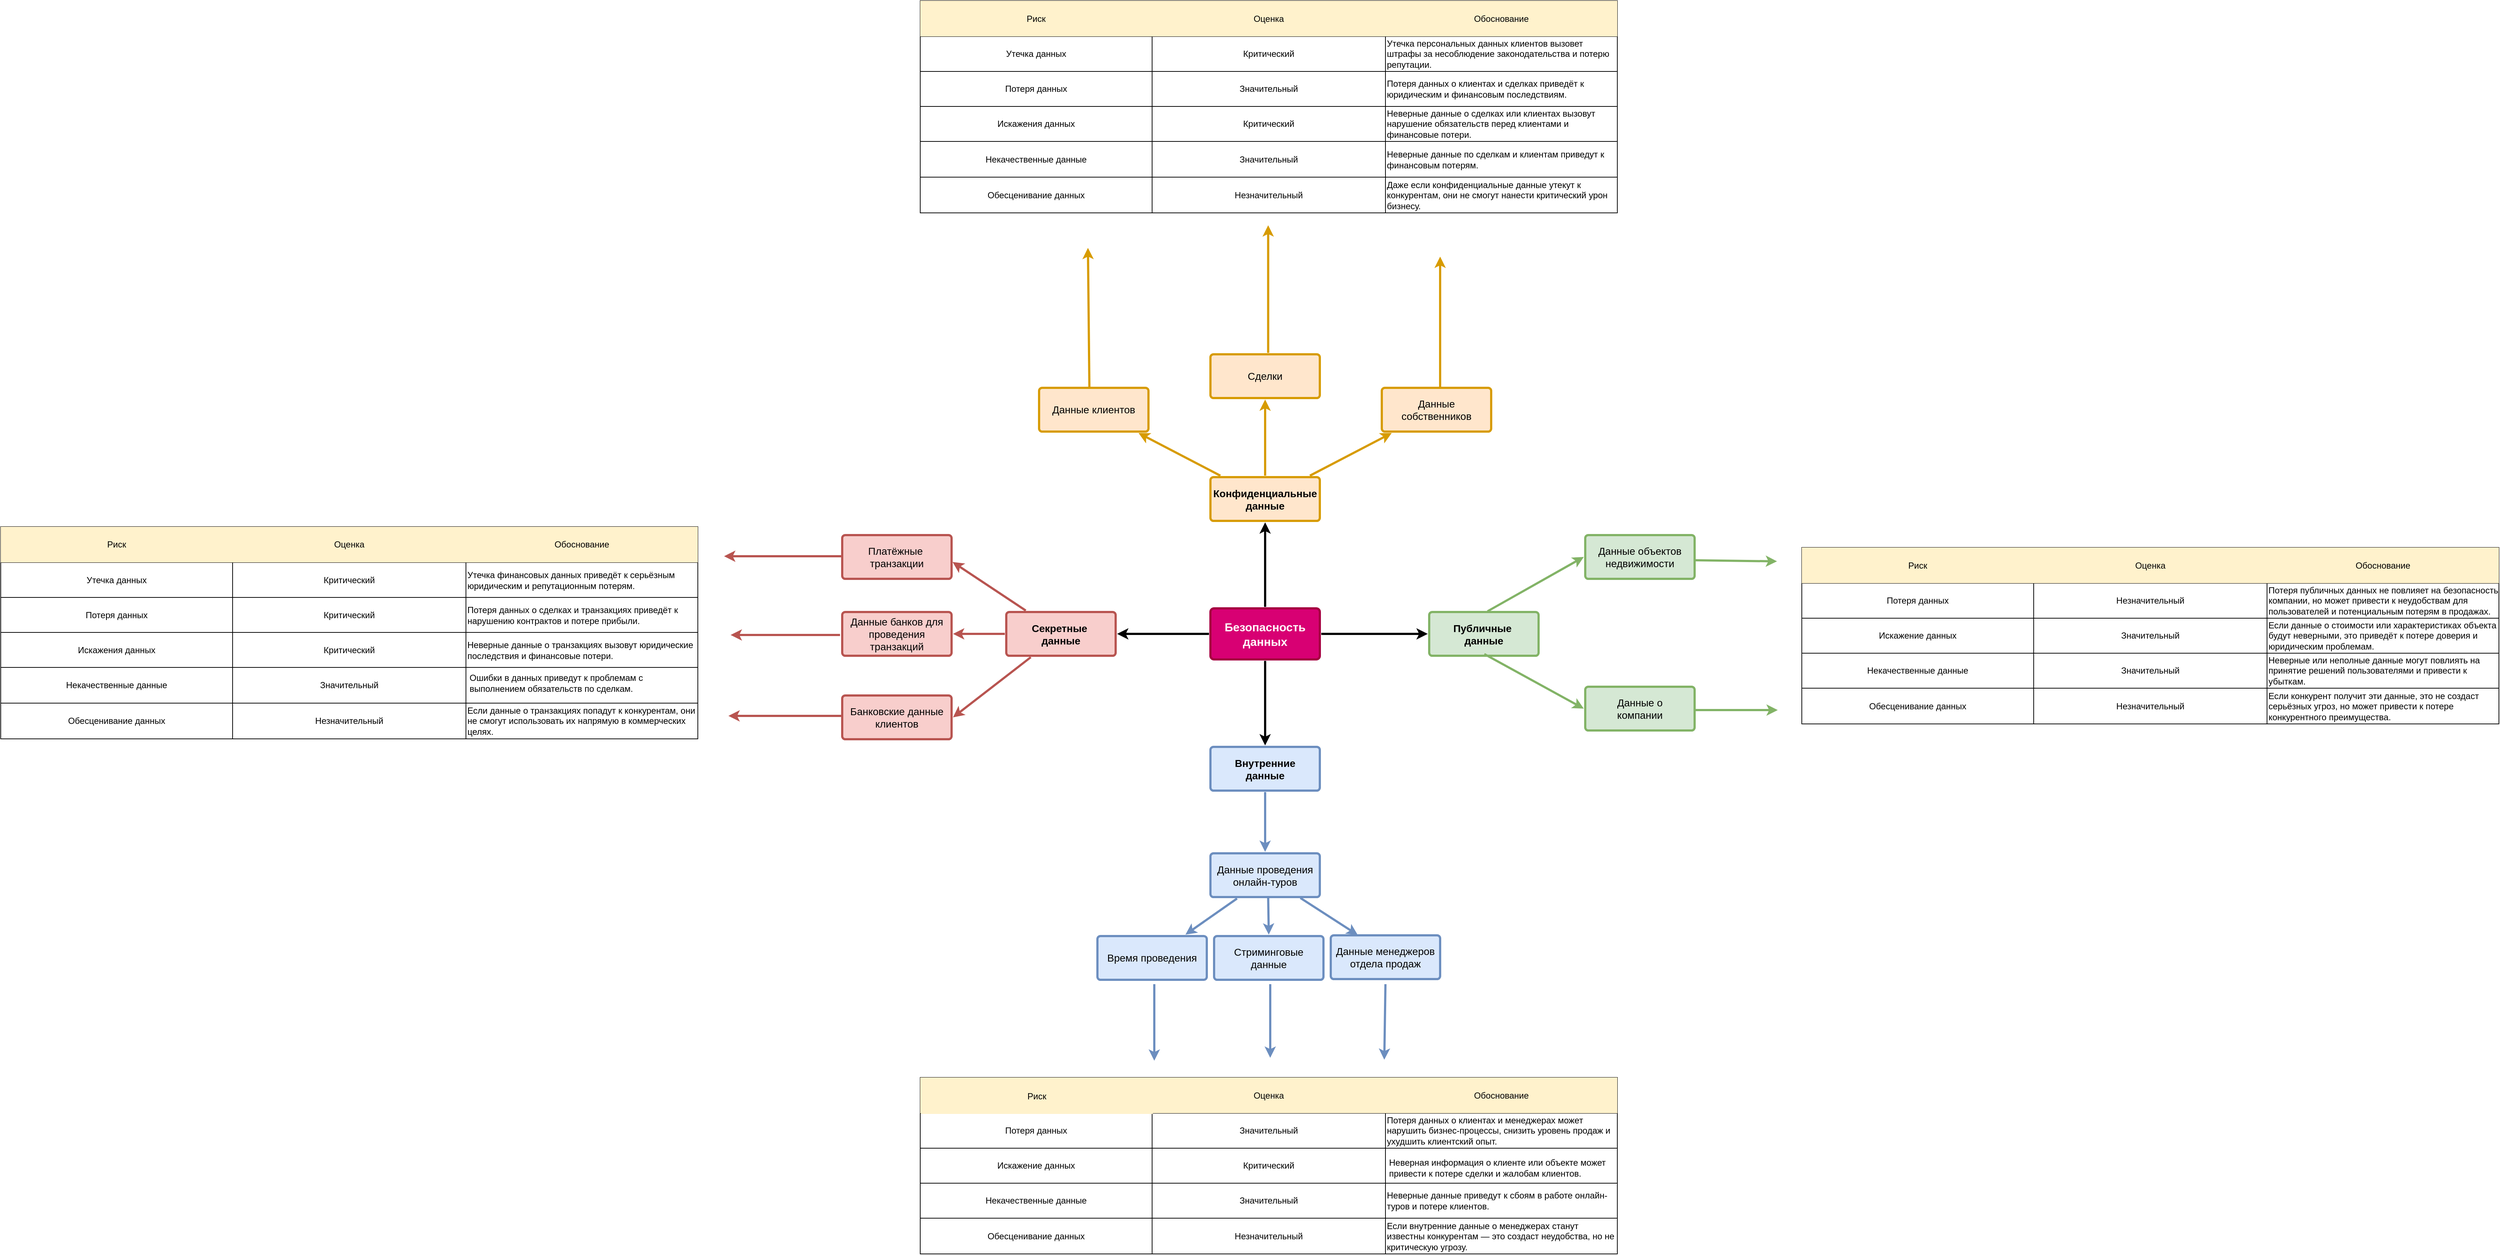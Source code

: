 <mxfile version="26.1.1">
  <diagram name="Страница — 1" id="GmWrINLHlvp5u-vT45M2">
    <mxGraphModel dx="4244" dy="2684" grid="1" gridSize="10" guides="1" tooltips="1" connect="1" arrows="1" fold="1" page="1" pageScale="1" pageWidth="827" pageHeight="1169" math="0" shadow="0">
      <root>
        <mxCell id="0" />
        <mxCell id="1" parent="0" />
        <mxCell id="QwF2jDkQdfrovMiKOO-u-1" value="" style="edgeStyle=none;rounded=0;jumpStyle=none;html=1;shadow=0;labelBackgroundColor=none;startArrow=none;startFill=0;endArrow=classic;endFill=1;jettySize=auto;orthogonalLoop=1;strokeColor=#000000;strokeWidth=3;fontFamily=Helvetica;fontSize=16;fontColor=#23445D;spacing=5;fillColor=#0050ef;" edge="1" parent="1" source="QwF2jDkQdfrovMiKOO-u-5" target="QwF2jDkQdfrovMiKOO-u-20">
          <mxGeometry relative="1" as="geometry" />
        </mxCell>
        <mxCell id="QwF2jDkQdfrovMiKOO-u-2" value="" style="edgeStyle=none;rounded=0;jumpStyle=none;html=1;shadow=0;labelBackgroundColor=none;startArrow=none;startFill=0;endArrow=classic;endFill=1;jettySize=auto;orthogonalLoop=1;strokeColor=#000000;strokeWidth=3;fontFamily=Helvetica;fontSize=16;fontColor=#23445D;spacing=5;fillColor=#0050ef;" edge="1" parent="1" source="QwF2jDkQdfrovMiKOO-u-5" target="QwF2jDkQdfrovMiKOO-u-27">
          <mxGeometry relative="1" as="geometry" />
        </mxCell>
        <mxCell id="QwF2jDkQdfrovMiKOO-u-3" value="" style="edgeStyle=none;rounded=0;jumpStyle=none;html=1;shadow=0;labelBackgroundColor=none;startArrow=none;startFill=0;endArrow=classic;endFill=1;jettySize=auto;orthogonalLoop=1;strokeColor=#000000;strokeWidth=3;fontFamily=Helvetica;fontSize=16;fontColor=#23445D;spacing=5;fillColor=#0050ef;" edge="1" parent="1" source="QwF2jDkQdfrovMiKOO-u-5" target="QwF2jDkQdfrovMiKOO-u-16">
          <mxGeometry relative="1" as="geometry" />
        </mxCell>
        <mxCell id="QwF2jDkQdfrovMiKOO-u-4" value="" style="edgeStyle=none;rounded=0;jumpStyle=none;html=1;shadow=0;labelBackgroundColor=none;startArrow=none;startFill=0;endArrow=classic;endFill=1;jettySize=auto;orthogonalLoop=1;strokeColor=#000000;strokeWidth=3;fontFamily=Helvetica;fontSize=16;fontColor=#23445D;spacing=5;fillColor=#0050ef;" edge="1" parent="1" source="QwF2jDkQdfrovMiKOO-u-5" target="QwF2jDkQdfrovMiKOO-u-9">
          <mxGeometry relative="1" as="geometry" />
        </mxCell>
        <mxCell id="QwF2jDkQdfrovMiKOO-u-5" value="Безопасность данных" style="rounded=1;whiteSpace=wrap;html=1;shadow=0;labelBackgroundColor=none;strokeColor=#A50040;strokeWidth=3;fillColor=#d80073;fontFamily=Helvetica;fontSize=16;fontColor=#ffffff;align=center;fontStyle=1;spacing=5;arcSize=7;perimeterSpacing=2;" vertex="1" parent="1">
          <mxGeometry x="495" y="380.5" width="150" height="70" as="geometry" />
        </mxCell>
        <mxCell id="QwF2jDkQdfrovMiKOO-u-6" value="" style="edgeStyle=none;rounded=1;jumpStyle=none;html=1;shadow=0;labelBackgroundColor=none;startArrow=none;startFill=0;jettySize=auto;orthogonalLoop=1;strokeColor=#b85450;strokeWidth=3;fontFamily=Helvetica;fontSize=14;fontColor=#FFFFFF;spacing=5;fontStyle=1;fillColor=#f8cecc;entryX=0.996;entryY=0.608;entryDx=0;entryDy=0;entryPerimeter=0;" edge="1" parent="1" source="QwF2jDkQdfrovMiKOO-u-9" target="QwF2jDkQdfrovMiKOO-u-12">
          <mxGeometry relative="1" as="geometry" />
        </mxCell>
        <mxCell id="QwF2jDkQdfrovMiKOO-u-7" value="" style="edgeStyle=none;rounded=1;jumpStyle=none;html=1;shadow=0;labelBackgroundColor=none;startArrow=none;startFill=0;jettySize=auto;orthogonalLoop=1;strokeColor=#b85450;strokeWidth=3;fontFamily=Helvetica;fontSize=14;fontColor=#FFFFFF;spacing=5;fontStyle=1;fillColor=#f8cecc;" edge="1" parent="1" source="QwF2jDkQdfrovMiKOO-u-9" target="QwF2jDkQdfrovMiKOO-u-11">
          <mxGeometry relative="1" as="geometry" />
        </mxCell>
        <mxCell id="QwF2jDkQdfrovMiKOO-u-8" value="" style="edgeStyle=none;rounded=1;jumpStyle=none;html=1;shadow=0;labelBackgroundColor=none;startArrow=none;startFill=0;jettySize=auto;orthogonalLoop=1;strokeColor=#b85450;strokeWidth=3;fontFamily=Helvetica;fontSize=14;fontColor=#FFFFFF;spacing=5;fontStyle=1;fillColor=#f8cecc;entryX=1;entryY=0.5;entryDx=0;entryDy=0;" edge="1" parent="1" source="QwF2jDkQdfrovMiKOO-u-9" target="QwF2jDkQdfrovMiKOO-u-10">
          <mxGeometry relative="1" as="geometry">
            <mxPoint x="160" y="510" as="targetPoint" />
          </mxGeometry>
        </mxCell>
        <mxCell id="QwF2jDkQdfrovMiKOO-u-9" value="Секретные&amp;nbsp;&lt;br&gt;данные" style="rounded=1;whiteSpace=wrap;html=1;shadow=0;labelBackgroundColor=none;strokeColor=#b85450;strokeWidth=3;fillColor=#f8cecc;fontFamily=Helvetica;fontSize=14;align=center;spacing=5;fontStyle=1;arcSize=7;perimeterSpacing=2;" vertex="1" parent="1">
          <mxGeometry x="215" y="385.5" width="150" height="60" as="geometry" />
        </mxCell>
        <mxCell id="QwF2jDkQdfrovMiKOO-u-10" value="Банковские данные&lt;br&gt;клиентов" style="rounded=1;whiteSpace=wrap;html=1;shadow=0;labelBackgroundColor=none;strokeColor=#b85450;strokeWidth=3;fillColor=#f8cecc;fontFamily=Helvetica;fontSize=14;align=center;spacing=5;fontStyle=0;arcSize=7;perimeterSpacing=2;" vertex="1" parent="1">
          <mxGeometry x="-10" y="500" width="150" height="60" as="geometry" />
        </mxCell>
        <mxCell id="QwF2jDkQdfrovMiKOO-u-11" value="Данные банков для проведения транзакций" style="rounded=1;whiteSpace=wrap;html=1;shadow=0;labelBackgroundColor=none;strokeColor=#b85450;strokeWidth=3;fillColor=#f8cecc;fontFamily=Helvetica;fontSize=14;align=center;spacing=5;fontStyle=0;arcSize=7;perimeterSpacing=2;" vertex="1" parent="1">
          <mxGeometry x="-10" y="385.5" width="150" height="60" as="geometry" />
        </mxCell>
        <mxCell id="QwF2jDkQdfrovMiKOO-u-12" value="Платёжные&amp;nbsp;&lt;br&gt;транзакции" style="rounded=1;whiteSpace=wrap;html=1;shadow=0;labelBackgroundColor=none;strokeColor=#b85450;strokeWidth=3;fillColor=#f8cecc;fontFamily=Helvetica;fontSize=14;align=center;spacing=5;fontStyle=0;arcSize=7;perimeterSpacing=2;" vertex="1" parent="1">
          <mxGeometry x="-10" y="280" width="150" height="60" as="geometry" />
        </mxCell>
        <mxCell id="QwF2jDkQdfrovMiKOO-u-13" value="" style="edgeStyle=none;rounded=0;jumpStyle=none;html=1;shadow=0;labelBackgroundColor=none;startArrow=none;startFill=0;endArrow=classic;endFill=1;jettySize=auto;orthogonalLoop=1;strokeColor=#6c8ebf;strokeWidth=3;fontFamily=Helvetica;fontSize=14;fontColor=#FFFFFF;spacing=5;exitX=0.25;exitY=1;exitDx=0;exitDy=0;fillColor=#dae8fc;" edge="1" parent="1" source="QwF2jDkQdfrovMiKOO-u-18" target="QwF2jDkQdfrovMiKOO-u-19">
          <mxGeometry relative="1" as="geometry" />
        </mxCell>
        <mxCell id="QwF2jDkQdfrovMiKOO-u-14" value="" style="edgeStyle=none;rounded=0;jumpStyle=none;html=1;shadow=0;labelBackgroundColor=none;startArrow=none;startFill=0;endArrow=classic;endFill=1;jettySize=auto;orthogonalLoop=1;strokeColor=#6c8ebf;strokeWidth=3;fontFamily=Helvetica;fontSize=14;fontColor=#FFFFFF;spacing=5;fillColor=#dae8fc;" edge="1" parent="1" source="QwF2jDkQdfrovMiKOO-u-16" target="QwF2jDkQdfrovMiKOO-u-18">
          <mxGeometry relative="1" as="geometry" />
        </mxCell>
        <mxCell id="QwF2jDkQdfrovMiKOO-u-15" value="" style="edgeStyle=none;rounded=0;jumpStyle=none;html=1;shadow=0;labelBackgroundColor=none;startArrow=none;startFill=0;endArrow=classic;endFill=1;jettySize=auto;orthogonalLoop=1;strokeColor=#6c8ebf;strokeWidth=3;fontFamily=Helvetica;fontSize=14;fontColor=#FFFFFF;spacing=5;entryX=0.5;entryY=0;entryDx=0;entryDy=0;exitX=0.657;exitY=0.98;exitDx=0;exitDy=0;exitPerimeter=0;fillColor=#dae8fc;" edge="1" parent="1">
          <mxGeometry relative="1" as="geometry">
            <mxPoint x="574.178" y="777.22" as="sourcePoint" />
            <mxPoint x="575" y="828" as="targetPoint" />
          </mxGeometry>
        </mxCell>
        <mxCell id="QwF2jDkQdfrovMiKOO-u-16" value="Внутренние&lt;br&gt;данные" style="rounded=1;whiteSpace=wrap;html=1;shadow=0;labelBackgroundColor=none;strokeColor=#6c8ebf;strokeWidth=3;fillColor=#dae8fc;fontFamily=Helvetica;fontSize=14;align=center;spacing=5;fontStyle=1;arcSize=7;perimeterSpacing=2;" vertex="1" parent="1">
          <mxGeometry x="495" y="570.5" width="150" height="60" as="geometry" />
        </mxCell>
        <mxCell id="QwF2jDkQdfrovMiKOO-u-17" value="Стриминговые данные" style="rounded=1;whiteSpace=wrap;html=1;shadow=0;labelBackgroundColor=none;strokeColor=#6c8ebf;strokeWidth=3;fillColor=#dae8fc;fontFamily=Helvetica;fontSize=14;align=center;spacing=5;arcSize=7;perimeterSpacing=2;" vertex="1" parent="1">
          <mxGeometry x="500" y="830" width="150" height="60" as="geometry" />
        </mxCell>
        <mxCell id="QwF2jDkQdfrovMiKOO-u-18" value="Данные проведения&lt;br&gt;онлайн-туров" style="rounded=1;whiteSpace=wrap;html=1;shadow=0;labelBackgroundColor=none;strokeColor=#6c8ebf;strokeWidth=3;fillColor=#dae8fc;fontFamily=Helvetica;fontSize=14;align=center;spacing=5;arcSize=7;perimeterSpacing=2;" vertex="1" parent="1">
          <mxGeometry x="495" y="716.5" width="150" height="60" as="geometry" />
        </mxCell>
        <mxCell id="QwF2jDkQdfrovMiKOO-u-19" value="Время проведения" style="rounded=1;whiteSpace=wrap;html=1;shadow=0;labelBackgroundColor=none;strokeColor=#6c8ebf;strokeWidth=3;fillColor=#dae8fc;fontFamily=Helvetica;fontSize=14;align=center;spacing=5;arcSize=7;perimeterSpacing=2;" vertex="1" parent="1">
          <mxGeometry x="340" y="830" width="150" height="60" as="geometry" />
        </mxCell>
        <mxCell id="QwF2jDkQdfrovMiKOO-u-20" value="Конфиденциальные&lt;br&gt;данные" style="rounded=1;whiteSpace=wrap;html=1;shadow=0;labelBackgroundColor=none;strokeColor=#d79b00;strokeWidth=3;fillColor=#ffe6cc;fontFamily=Helvetica;fontSize=14;align=center;spacing=5;fontStyle=1;arcSize=7;perimeterSpacing=2;" vertex="1" parent="1">
          <mxGeometry x="495" y="200.5" width="150" height="60" as="geometry" />
        </mxCell>
        <mxCell id="QwF2jDkQdfrovMiKOO-u-21" value="Данные собственников" style="rounded=1;whiteSpace=wrap;html=1;shadow=0;labelBackgroundColor=none;strokeColor=#d79b00;strokeWidth=3;fillColor=#ffe6cc;fontFamily=Helvetica;fontSize=14;align=center;spacing=5;arcSize=7;perimeterSpacing=2;" vertex="1" parent="1">
          <mxGeometry x="730" y="78" width="150" height="60" as="geometry" />
        </mxCell>
        <mxCell id="QwF2jDkQdfrovMiKOO-u-22" value="" style="edgeStyle=none;rounded=0;jumpStyle=none;html=1;shadow=0;labelBackgroundColor=none;startArrow=none;startFill=0;endArrow=classic;endFill=1;jettySize=auto;orthogonalLoop=1;strokeColor=#d79b00;strokeWidth=3;fontFamily=Helvetica;fontSize=14;fontColor=#FFFFFF;spacing=5;fillColor=#ffe6cc;" edge="1" parent="1" source="QwF2jDkQdfrovMiKOO-u-20" target="QwF2jDkQdfrovMiKOO-u-21">
          <mxGeometry relative="1" as="geometry" />
        </mxCell>
        <mxCell id="QwF2jDkQdfrovMiKOO-u-23" value="Сделки" style="rounded=1;whiteSpace=wrap;html=1;shadow=0;labelBackgroundColor=none;strokeColor=#d79b00;strokeWidth=3;fillColor=#ffe6cc;fontFamily=Helvetica;fontSize=14;align=center;spacing=5;arcSize=7;perimeterSpacing=2;" vertex="1" parent="1">
          <mxGeometry x="495" y="32" width="150" height="60" as="geometry" />
        </mxCell>
        <mxCell id="QwF2jDkQdfrovMiKOO-u-24" value="" style="edgeStyle=none;rounded=0;jumpStyle=none;html=1;shadow=0;labelBackgroundColor=none;startArrow=none;startFill=0;endArrow=classic;endFill=1;jettySize=auto;orthogonalLoop=1;strokeColor=#d79b00;strokeWidth=3;fontFamily=Helvetica;fontSize=14;fontColor=#FFFFFF;spacing=5;fillColor=#ffe6cc;" edge="1" parent="1" source="QwF2jDkQdfrovMiKOO-u-20" target="QwF2jDkQdfrovMiKOO-u-23">
          <mxGeometry relative="1" as="geometry" />
        </mxCell>
        <mxCell id="QwF2jDkQdfrovMiKOO-u-25" value="Данные клиентов" style="rounded=1;whiteSpace=wrap;html=1;shadow=0;labelBackgroundColor=none;strokeColor=#d79b00;strokeWidth=3;fillColor=#ffe6cc;fontFamily=Helvetica;fontSize=14;align=center;spacing=5;arcSize=7;perimeterSpacing=2;" vertex="1" parent="1">
          <mxGeometry x="260" y="78" width="150" height="60" as="geometry" />
        </mxCell>
        <mxCell id="QwF2jDkQdfrovMiKOO-u-26" value="" style="edgeStyle=none;rounded=0;jumpStyle=none;html=1;shadow=0;labelBackgroundColor=none;startArrow=none;startFill=0;endArrow=classic;endFill=1;jettySize=auto;orthogonalLoop=1;strokeColor=#d79b00;strokeWidth=3;fontFamily=Helvetica;fontSize=14;fontColor=#FFFFFF;spacing=5;fillColor=#ffe6cc;" edge="1" parent="1" source="QwF2jDkQdfrovMiKOO-u-20" target="QwF2jDkQdfrovMiKOO-u-25">
          <mxGeometry relative="1" as="geometry" />
        </mxCell>
        <mxCell id="QwF2jDkQdfrovMiKOO-u-27" value="Публичные&amp;nbsp;&lt;br&gt;данные" style="rounded=1;whiteSpace=wrap;html=1;shadow=0;labelBackgroundColor=none;strokeColor=#82b366;strokeWidth=3;fillColor=#d5e8d4;fontFamily=Helvetica;fontSize=14;align=center;spacing=5;fontStyle=1;arcSize=7;perimeterSpacing=2;" vertex="1" parent="1">
          <mxGeometry x="795" y="385.5" width="150" height="60" as="geometry" />
        </mxCell>
        <mxCell id="QwF2jDkQdfrovMiKOO-u-28" value="Данные о&lt;br&gt;компании" style="rounded=1;whiteSpace=wrap;html=1;shadow=0;labelBackgroundColor=none;strokeColor=#82b366;strokeWidth=3;fillColor=#d5e8d4;fontFamily=Helvetica;fontSize=14;align=center;spacing=5;fontStyle=0;arcSize=7;perimeterSpacing=2;" vertex="1" parent="1">
          <mxGeometry x="1009" y="488" width="150" height="60" as="geometry" />
        </mxCell>
        <mxCell id="QwF2jDkQdfrovMiKOO-u-29" value="" style="edgeStyle=none;rounded=1;jumpStyle=none;html=1;shadow=0;labelBackgroundColor=none;startArrow=none;startFill=0;jettySize=auto;orthogonalLoop=1;strokeColor=#82b366;strokeWidth=3;fontFamily=Helvetica;fontSize=14;fontColor=#FFFFFF;spacing=5;fontStyle=1;fillColor=#d5e8d4;entryX=0;entryY=0.5;entryDx=0;entryDy=0;exitX=0.504;exitY=0.933;exitDx=0;exitDy=0;exitPerimeter=0;" edge="1" parent="1" source="QwF2jDkQdfrovMiKOO-u-27" target="QwF2jDkQdfrovMiKOO-u-28">
          <mxGeometry relative="1" as="geometry" />
        </mxCell>
        <mxCell id="QwF2jDkQdfrovMiKOO-u-30" value="Данные объектов&lt;br&gt;недвижимости" style="rounded=1;whiteSpace=wrap;html=1;shadow=0;labelBackgroundColor=none;strokeColor=#82b366;strokeWidth=3;fillColor=#d5e8d4;fontFamily=Helvetica;fontSize=14;align=center;spacing=5;fontStyle=0;arcSize=7;perimeterSpacing=2;" vertex="1" parent="1">
          <mxGeometry x="1009" y="280" width="150" height="60" as="geometry" />
        </mxCell>
        <mxCell id="QwF2jDkQdfrovMiKOO-u-31" value="" style="edgeStyle=none;rounded=1;jumpStyle=none;html=1;shadow=0;labelBackgroundColor=none;startArrow=none;startFill=0;jettySize=auto;orthogonalLoop=1;strokeColor=#82b366;strokeWidth=3;fontFamily=Helvetica;fontSize=14;fontColor=#FFFFFF;spacing=5;fontStyle=1;fillColor=#d5e8d4;entryX=0;entryY=0.5;entryDx=0;entryDy=0;" edge="1" parent="1" target="QwF2jDkQdfrovMiKOO-u-30">
          <mxGeometry relative="1" as="geometry">
            <mxPoint x="875" y="384.503" as="sourcePoint" />
            <mxPoint x="931" y="368.237" as="targetPoint" />
          </mxGeometry>
        </mxCell>
        <mxCell id="QwF2jDkQdfrovMiKOO-u-32" value="" style="edgeStyle=none;rounded=1;jumpStyle=none;html=1;shadow=0;labelBackgroundColor=none;startArrow=none;startFill=0;jettySize=auto;orthogonalLoop=1;strokeColor=#82b366;strokeWidth=3;fontFamily=Helvetica;fontSize=14;fontColor=#FFFFFF;spacing=5;fontStyle=1;fillColor=#d5e8d4;" edge="1" parent="1">
          <mxGeometry relative="1" as="geometry">
            <mxPoint x="1159" y="314.503" as="sourcePoint" />
            <mxPoint x="1272" y="316" as="targetPoint" />
          </mxGeometry>
        </mxCell>
        <mxCell id="QwF2jDkQdfrovMiKOO-u-33" value="" style="edgeStyle=none;rounded=1;jumpStyle=none;html=1;shadow=0;labelBackgroundColor=none;startArrow=none;startFill=0;jettySize=auto;orthogonalLoop=1;strokeColor=#82b366;strokeWidth=3;fontFamily=Helvetica;fontSize=14;fontColor=#FFFFFF;spacing=5;fontStyle=1;fillColor=#d5e8d4;" edge="1" parent="1">
          <mxGeometry relative="1" as="geometry">
            <mxPoint x="1159" y="520.003" as="sourcePoint" />
            <mxPoint x="1273" y="520" as="targetPoint" />
          </mxGeometry>
        </mxCell>
        <mxCell id="QwF2jDkQdfrovMiKOO-u-34" value="Данные менеджеров&lt;br&gt;отдела продаж" style="rounded=1;whiteSpace=wrap;html=1;shadow=0;labelBackgroundColor=none;strokeColor=#6c8ebf;strokeWidth=3;fillColor=#dae8fc;fontFamily=Helvetica;fontSize=14;align=center;spacing=5;arcSize=7;perimeterSpacing=2;" vertex="1" parent="1">
          <mxGeometry x="660" y="829" width="150" height="60" as="geometry" />
        </mxCell>
        <mxCell id="QwF2jDkQdfrovMiKOO-u-35" value="" style="edgeStyle=none;rounded=0;jumpStyle=none;html=1;shadow=0;labelBackgroundColor=none;startArrow=none;startFill=0;endArrow=classic;endFill=1;jettySize=auto;orthogonalLoop=1;strokeColor=#6c8ebf;strokeWidth=3;fontFamily=Helvetica;fontSize=14;fontColor=#FFFFFF;spacing=5;exitX=0.801;exitY=0.942;exitDx=0;exitDy=0;exitPerimeter=0;fillColor=#dae8fc;" edge="1" parent="1">
          <mxGeometry relative="1" as="geometry">
            <mxPoint x="618.354" y="777.788" as="sourcePoint" />
            <mxPoint x="697" y="828.5" as="targetPoint" />
          </mxGeometry>
        </mxCell>
        <mxCell id="QwF2jDkQdfrovMiKOO-u-36" value="" style="edgeStyle=none;rounded=0;jumpStyle=none;html=1;shadow=0;labelBackgroundColor=none;startArrow=none;startFill=0;endArrow=classic;endFill=1;jettySize=auto;orthogonalLoop=1;strokeColor=#6c8ebf;strokeWidth=3;fontFamily=Helvetica;fontSize=14;fontColor=#FFFFFF;spacing=5;exitX=0.473;exitY=0.909;exitDx=0;exitDy=0;exitPerimeter=0;fillColor=#dae8fc;" edge="1" parent="1">
          <mxGeometry relative="1" as="geometry">
            <mxPoint x="577.002" y="895.996" as="sourcePoint" />
            <mxPoint x="577" y="997" as="targetPoint" />
          </mxGeometry>
        </mxCell>
        <mxCell id="QwF2jDkQdfrovMiKOO-u-37" value="" style="edgeStyle=none;rounded=0;jumpStyle=none;html=1;shadow=0;labelBackgroundColor=none;startArrow=none;startFill=0;endArrow=classic;endFill=1;jettySize=auto;orthogonalLoop=1;strokeColor=#6c8ebf;strokeWidth=3;fontFamily=Helvetica;fontSize=14;fontColor=#FFFFFF;spacing=5;exitX=0.25;exitY=1;exitDx=0;exitDy=0;fillColor=#dae8fc;" edge="1" parent="1">
          <mxGeometry relative="1" as="geometry">
            <mxPoint x="418" y="896" as="sourcePoint" />
            <mxPoint x="418" y="1001" as="targetPoint" />
          </mxGeometry>
        </mxCell>
        <mxCell id="QwF2jDkQdfrovMiKOO-u-38" value="" style="edgeStyle=none;rounded=0;jumpStyle=none;html=1;shadow=0;labelBackgroundColor=none;startArrow=none;startFill=0;endArrow=classic;endFill=1;jettySize=auto;orthogonalLoop=1;strokeColor=#6c8ebf;strokeWidth=3;fontFamily=Helvetica;fontSize=14;fontColor=#FFFFFF;spacing=5;entryX=0.643;entryY=0.011;entryDx=0;entryDy=0;entryPerimeter=0;fillColor=#dae8fc;" edge="1" parent="1">
          <mxGeometry relative="1" as="geometry">
            <mxPoint x="735" y="896" as="sourcePoint" />
            <mxPoint x="733.42" y="999.65" as="targetPoint" />
          </mxGeometry>
        </mxCell>
        <mxCell id="QwF2jDkQdfrovMiKOO-u-39" value="" style="edgeStyle=none;rounded=0;jumpStyle=none;html=1;shadow=0;labelBackgroundColor=none;startArrow=none;startFill=0;endArrow=classic;endFill=1;jettySize=auto;orthogonalLoop=1;strokeColor=#d79b00;strokeWidth=3;fontFamily=Helvetica;fontSize=14;fontColor=#FFFFFF;spacing=5;fillColor=#ffe6cc;" edge="1" parent="1">
          <mxGeometry relative="1" as="geometry">
            <mxPoint x="329" y="78" as="sourcePoint" />
            <mxPoint x="327" y="-114" as="targetPoint" />
          </mxGeometry>
        </mxCell>
        <mxCell id="QwF2jDkQdfrovMiKOO-u-40" value="" style="edgeStyle=none;rounded=0;jumpStyle=none;html=1;shadow=0;labelBackgroundColor=none;startArrow=none;startFill=0;endArrow=classic;endFill=1;jettySize=auto;orthogonalLoop=1;strokeColor=#d79b00;strokeWidth=3;fontFamily=Helvetica;fontSize=14;fontColor=#FFFFFF;spacing=5;fillColor=#ffe6cc;" edge="1" parent="1">
          <mxGeometry relative="1" as="geometry">
            <mxPoint x="574.17" y="30" as="sourcePoint" />
            <mxPoint x="574.17" y="-145" as="targetPoint" />
          </mxGeometry>
        </mxCell>
        <mxCell id="QwF2jDkQdfrovMiKOO-u-41" value="" style="edgeStyle=none;rounded=0;jumpStyle=none;html=1;shadow=0;labelBackgroundColor=none;startArrow=none;startFill=0;endArrow=classic;endFill=1;jettySize=auto;orthogonalLoop=1;strokeColor=#d79b00;strokeWidth=3;fontFamily=Helvetica;fontSize=14;fontColor=#FFFFFF;spacing=5;fillColor=#ffe6cc;" edge="1" parent="1">
          <mxGeometry relative="1" as="geometry">
            <mxPoint x="810" y="78" as="sourcePoint" />
            <mxPoint x="810" y="-102" as="targetPoint" />
          </mxGeometry>
        </mxCell>
        <mxCell id="QwF2jDkQdfrovMiKOO-u-42" value="" style="edgeStyle=none;rounded=1;jumpStyle=none;html=1;shadow=0;labelBackgroundColor=none;startArrow=none;startFill=0;jettySize=auto;orthogonalLoop=1;strokeColor=#b85450;strokeWidth=3;fontFamily=Helvetica;fontSize=14;fontColor=#FFFFFF;spacing=5;fontStyle=1;fillColor=#f8cecc;" edge="1" parent="1">
          <mxGeometry relative="1" as="geometry">
            <mxPoint x="-13" y="417.02" as="sourcePoint" />
            <mxPoint x="-163" y="417" as="targetPoint" />
          </mxGeometry>
        </mxCell>
        <mxCell id="QwF2jDkQdfrovMiKOO-u-43" value="" style="edgeStyle=none;rounded=1;jumpStyle=none;html=1;shadow=0;labelBackgroundColor=none;startArrow=none;startFill=0;jettySize=auto;orthogonalLoop=1;strokeColor=#b85450;strokeWidth=3;fontFamily=Helvetica;fontSize=14;fontColor=#FFFFFF;spacing=5;fontStyle=1;fillColor=#f8cecc;" edge="1" parent="1">
          <mxGeometry relative="1" as="geometry">
            <mxPoint x="-11" y="309" as="sourcePoint" />
            <mxPoint x="-172" y="309" as="targetPoint" />
          </mxGeometry>
        </mxCell>
        <mxCell id="QwF2jDkQdfrovMiKOO-u-44" value="" style="edgeStyle=none;rounded=1;jumpStyle=none;html=1;shadow=0;labelBackgroundColor=none;startArrow=none;startFill=0;jettySize=auto;orthogonalLoop=1;strokeColor=#b85450;strokeWidth=3;fontFamily=Helvetica;fontSize=14;fontColor=#FFFFFF;spacing=5;fontStyle=1;fillColor=#f8cecc;exitX=0;exitY=0.5;exitDx=0;exitDy=0;" edge="1" parent="1">
          <mxGeometry relative="1" as="geometry">
            <mxPoint x="-11" y="528" as="sourcePoint" />
            <mxPoint x="-166" y="528" as="targetPoint" />
          </mxGeometry>
        </mxCell>
        <mxCell id="QwF2jDkQdfrovMiKOO-u-45" value="" style="shape=table;startSize=0;container=1;collapsible=0;childLayout=tableLayout;align=left;" vertex="1" parent="1">
          <mxGeometry x="1306" y="297" width="956" height="242" as="geometry" />
        </mxCell>
        <mxCell id="QwF2jDkQdfrovMiKOO-u-46" value="" style="shape=tableRow;horizontal=0;startSize=0;swimlaneHead=0;swimlaneBody=0;strokeColor=inherit;top=0;left=0;bottom=0;right=0;collapsible=0;dropTarget=0;fillColor=none;points=[[0,0.5],[1,0.5]];portConstraint=eastwest;" vertex="1" parent="QwF2jDkQdfrovMiKOO-u-45">
          <mxGeometry width="956" height="49" as="geometry" />
        </mxCell>
        <mxCell id="QwF2jDkQdfrovMiKOO-u-47" value="Риск" style="shape=partialRectangle;html=1;whiteSpace=wrap;connectable=0;strokeColor=default;overflow=hidden;fillColor=#fff2cc;top=0;left=0;bottom=0;right=0;pointerEvents=1;" vertex="1" parent="QwF2jDkQdfrovMiKOO-u-46">
          <mxGeometry width="318" height="49" as="geometry">
            <mxRectangle width="318" height="49" as="alternateBounds" />
          </mxGeometry>
        </mxCell>
        <mxCell id="QwF2jDkQdfrovMiKOO-u-48" value="&lt;meta charset=&quot;utf-8&quot;&gt;Оценка" style="shape=partialRectangle;html=1;whiteSpace=wrap;connectable=0;strokeColor=default;overflow=hidden;fillColor=#fff2cc;top=0;left=0;bottom=0;right=0;pointerEvents=1;" vertex="1" parent="QwF2jDkQdfrovMiKOO-u-46">
          <mxGeometry x="318" width="320" height="49" as="geometry">
            <mxRectangle width="320" height="49" as="alternateBounds" />
          </mxGeometry>
        </mxCell>
        <mxCell id="QwF2jDkQdfrovMiKOO-u-49" value="Обоснование" style="shape=partialRectangle;html=1;whiteSpace=wrap;connectable=0;strokeColor=#d6b656;overflow=hidden;fillColor=#fff2cc;top=0;left=0;bottom=0;right=0;pointerEvents=1;" vertex="1" parent="QwF2jDkQdfrovMiKOO-u-46">
          <mxGeometry x="638" width="318" height="49" as="geometry">
            <mxRectangle width="318" height="49" as="alternateBounds" />
          </mxGeometry>
        </mxCell>
        <mxCell id="QwF2jDkQdfrovMiKOO-u-50" value="" style="shape=tableRow;horizontal=0;startSize=0;swimlaneHead=0;swimlaneBody=0;strokeColor=inherit;top=0;left=0;bottom=0;right=0;collapsible=0;dropTarget=0;fillColor=none;points=[[0,0.5],[1,0.5]];portConstraint=eastwest;" vertex="1" parent="QwF2jDkQdfrovMiKOO-u-45">
          <mxGeometry y="49" width="956" height="48" as="geometry" />
        </mxCell>
        <mxCell id="QwF2jDkQdfrovMiKOO-u-51" value="Потеря данных" style="shape=partialRectangle;html=1;whiteSpace=wrap;connectable=0;strokeColor=inherit;overflow=hidden;fillColor=none;top=0;left=0;bottom=0;right=0;pointerEvents=1;" vertex="1" parent="QwF2jDkQdfrovMiKOO-u-50">
          <mxGeometry width="318" height="48" as="geometry">
            <mxRectangle width="318" height="48" as="alternateBounds" />
          </mxGeometry>
        </mxCell>
        <mxCell id="QwF2jDkQdfrovMiKOO-u-52" value="Незначительный" style="shape=partialRectangle;html=1;whiteSpace=wrap;connectable=0;strokeColor=inherit;overflow=hidden;fillColor=none;top=0;left=0;bottom=0;right=0;pointerEvents=1;" vertex="1" parent="QwF2jDkQdfrovMiKOO-u-50">
          <mxGeometry x="318" width="320" height="48" as="geometry">
            <mxRectangle width="320" height="48" as="alternateBounds" />
          </mxGeometry>
        </mxCell>
        <mxCell id="QwF2jDkQdfrovMiKOO-u-53" value="Потеря публичных данных не повлияет на безопасность компании, но может привести к неудобствам для пользователей и потенциальным потерям в продажах." style="shape=partialRectangle;html=1;whiteSpace=wrap;connectable=0;strokeColor=inherit;overflow=hidden;fillColor=none;top=0;left=0;bottom=0;right=0;pointerEvents=1;align=left;" vertex="1" parent="QwF2jDkQdfrovMiKOO-u-50">
          <mxGeometry x="638" width="318" height="48" as="geometry">
            <mxRectangle width="318" height="48" as="alternateBounds" />
          </mxGeometry>
        </mxCell>
        <mxCell id="QwF2jDkQdfrovMiKOO-u-54" value="" style="shape=tableRow;horizontal=0;startSize=0;swimlaneHead=0;swimlaneBody=0;strokeColor=inherit;top=0;left=0;bottom=0;right=0;collapsible=0;dropTarget=0;fillColor=none;points=[[0,0.5],[1,0.5]];portConstraint=eastwest;" vertex="1" parent="QwF2jDkQdfrovMiKOO-u-45">
          <mxGeometry y="97" width="956" height="48" as="geometry" />
        </mxCell>
        <mxCell id="QwF2jDkQdfrovMiKOO-u-55" value="Искажение данных" style="shape=partialRectangle;html=1;whiteSpace=wrap;connectable=0;strokeColor=inherit;overflow=hidden;fillColor=none;top=0;left=0;bottom=0;right=0;pointerEvents=1;" vertex="1" parent="QwF2jDkQdfrovMiKOO-u-54">
          <mxGeometry width="318" height="48" as="geometry">
            <mxRectangle width="318" height="48" as="alternateBounds" />
          </mxGeometry>
        </mxCell>
        <mxCell id="QwF2jDkQdfrovMiKOO-u-56" value="Значительный" style="shape=partialRectangle;html=1;whiteSpace=wrap;connectable=0;strokeColor=inherit;overflow=hidden;fillColor=none;top=0;left=0;bottom=0;right=0;pointerEvents=1;" vertex="1" parent="QwF2jDkQdfrovMiKOO-u-54">
          <mxGeometry x="318" width="320" height="48" as="geometry">
            <mxRectangle width="320" height="48" as="alternateBounds" />
          </mxGeometry>
        </mxCell>
        <mxCell id="QwF2jDkQdfrovMiKOO-u-57" value="Если данные о стоимости или характеристиках объекта будут неверными, это приведёт к потере доверия и юридическим проблемам." style="shape=partialRectangle;html=1;whiteSpace=wrap;connectable=0;strokeColor=inherit;overflow=hidden;fillColor=none;top=0;left=0;bottom=0;right=0;pointerEvents=1;align=left;" vertex="1" parent="QwF2jDkQdfrovMiKOO-u-54">
          <mxGeometry x="638" width="318" height="48" as="geometry">
            <mxRectangle width="318" height="48" as="alternateBounds" />
          </mxGeometry>
        </mxCell>
        <mxCell id="QwF2jDkQdfrovMiKOO-u-58" value="" style="shape=tableRow;horizontal=0;startSize=0;swimlaneHead=0;swimlaneBody=0;strokeColor=inherit;top=0;left=0;bottom=0;right=0;collapsible=0;dropTarget=0;fillColor=none;points=[[0,0.5],[1,0.5]];portConstraint=eastwest;" vertex="1" parent="QwF2jDkQdfrovMiKOO-u-45">
          <mxGeometry y="145" width="956" height="48" as="geometry" />
        </mxCell>
        <mxCell id="QwF2jDkQdfrovMiKOO-u-59" value="Некачественные данные" style="shape=partialRectangle;html=1;whiteSpace=wrap;connectable=0;strokeColor=inherit;overflow=hidden;fillColor=none;top=0;left=0;bottom=0;right=0;pointerEvents=1;" vertex="1" parent="QwF2jDkQdfrovMiKOO-u-58">
          <mxGeometry width="318" height="48" as="geometry">
            <mxRectangle width="318" height="48" as="alternateBounds" />
          </mxGeometry>
        </mxCell>
        <mxCell id="QwF2jDkQdfrovMiKOO-u-60" value="Значительный" style="shape=partialRectangle;html=1;whiteSpace=wrap;connectable=0;strokeColor=inherit;overflow=hidden;fillColor=none;top=0;left=0;bottom=0;right=0;pointerEvents=1;" vertex="1" parent="QwF2jDkQdfrovMiKOO-u-58">
          <mxGeometry x="318" width="320" height="48" as="geometry">
            <mxRectangle width="320" height="48" as="alternateBounds" />
          </mxGeometry>
        </mxCell>
        <mxCell id="QwF2jDkQdfrovMiKOO-u-61" value="Неверные или неполные данные могут повлиять на принятие решений пользователями и привести к убыткам." style="shape=partialRectangle;html=1;whiteSpace=wrap;connectable=0;strokeColor=inherit;overflow=hidden;fillColor=none;top=0;left=0;bottom=0;right=0;pointerEvents=1;align=left;" vertex="1" parent="QwF2jDkQdfrovMiKOO-u-58">
          <mxGeometry x="638" width="318" height="48" as="geometry">
            <mxRectangle width="318" height="48" as="alternateBounds" />
          </mxGeometry>
        </mxCell>
        <mxCell id="QwF2jDkQdfrovMiKOO-u-62" value="" style="shape=tableRow;horizontal=0;startSize=0;swimlaneHead=0;swimlaneBody=0;strokeColor=inherit;top=0;left=0;bottom=0;right=0;collapsible=0;dropTarget=0;fillColor=none;points=[[0,0.5],[1,0.5]];portConstraint=eastwest;" vertex="1" parent="QwF2jDkQdfrovMiKOO-u-45">
          <mxGeometry y="193" width="956" height="49" as="geometry" />
        </mxCell>
        <mxCell id="QwF2jDkQdfrovMiKOO-u-63" value="Обесценивание данных" style="shape=partialRectangle;html=1;whiteSpace=wrap;connectable=0;strokeColor=inherit;overflow=hidden;fillColor=none;top=0;left=0;bottom=0;right=0;pointerEvents=1;" vertex="1" parent="QwF2jDkQdfrovMiKOO-u-62">
          <mxGeometry width="318" height="49" as="geometry">
            <mxRectangle width="318" height="49" as="alternateBounds" />
          </mxGeometry>
        </mxCell>
        <mxCell id="QwF2jDkQdfrovMiKOO-u-64" value="Незначительный" style="shape=partialRectangle;html=1;whiteSpace=wrap;connectable=0;strokeColor=inherit;overflow=hidden;fillColor=none;top=0;left=0;bottom=0;right=0;pointerEvents=1;" vertex="1" parent="QwF2jDkQdfrovMiKOO-u-62">
          <mxGeometry x="318" width="320" height="49" as="geometry">
            <mxRectangle width="320" height="49" as="alternateBounds" />
          </mxGeometry>
        </mxCell>
        <mxCell id="QwF2jDkQdfrovMiKOO-u-65" value="Если конкурент получит эти данные, это не создаст серьёзных угроз, но может привести к потере конкурентного преимущества." style="shape=partialRectangle;html=1;whiteSpace=wrap;connectable=0;strokeColor=inherit;overflow=hidden;fillColor=none;top=0;left=0;bottom=0;right=0;pointerEvents=1;align=left;" vertex="1" parent="QwF2jDkQdfrovMiKOO-u-62">
          <mxGeometry x="638" width="318" height="49" as="geometry">
            <mxRectangle width="318" height="49" as="alternateBounds" />
          </mxGeometry>
        </mxCell>
        <mxCell id="QwF2jDkQdfrovMiKOO-u-66" value="" style="shape=table;startSize=0;container=1;collapsible=0;childLayout=tableLayout;align=left;" vertex="1" parent="1">
          <mxGeometry x="97" y="1024" width="956" height="242" as="geometry" />
        </mxCell>
        <mxCell id="QwF2jDkQdfrovMiKOO-u-67" value="" style="shape=tableRow;horizontal=0;startSize=0;swimlaneHead=0;swimlaneBody=0;strokeColor=inherit;top=0;left=0;bottom=0;right=0;collapsible=0;dropTarget=0;fillColor=none;points=[[0,0.5],[1,0.5]];portConstraint=eastwest;" vertex="1" parent="QwF2jDkQdfrovMiKOO-u-66">
          <mxGeometry width="956" height="49" as="geometry" />
        </mxCell>
        <mxCell id="QwF2jDkQdfrovMiKOO-u-68" value="Риск" style="shape=partialRectangle;html=1;whiteSpace=wrap;connectable=0;strokeColor=default;overflow=hidden;fillColor=#fff2cc;top=0;left=0;bottom=0;right=0;pointerEvents=1;" vertex="1" parent="QwF2jDkQdfrovMiKOO-u-67">
          <mxGeometry width="318" height="49" as="geometry">
            <mxRectangle width="318" height="49" as="alternateBounds" />
          </mxGeometry>
        </mxCell>
        <mxCell id="QwF2jDkQdfrovMiKOO-u-69" value="&lt;meta charset=&quot;utf-8&quot;&gt;Оценка" style="shape=partialRectangle;html=1;whiteSpace=wrap;connectable=0;strokeColor=default;overflow=hidden;fillColor=#fff2cc;top=0;left=0;bottom=0;right=0;pointerEvents=1;" vertex="1" parent="QwF2jDkQdfrovMiKOO-u-67">
          <mxGeometry x="318" width="320" height="49" as="geometry">
            <mxRectangle width="320" height="49" as="alternateBounds" />
          </mxGeometry>
        </mxCell>
        <mxCell id="QwF2jDkQdfrovMiKOO-u-70" value="Обоснование" style="shape=partialRectangle;html=1;whiteSpace=wrap;connectable=0;strokeColor=#d6b656;overflow=hidden;fillColor=#fff2cc;top=0;left=0;bottom=0;right=0;pointerEvents=1;" vertex="1" parent="QwF2jDkQdfrovMiKOO-u-67">
          <mxGeometry x="638" width="318" height="49" as="geometry">
            <mxRectangle width="318" height="49" as="alternateBounds" />
          </mxGeometry>
        </mxCell>
        <mxCell id="QwF2jDkQdfrovMiKOO-u-71" value="" style="shape=tableRow;horizontal=0;startSize=0;swimlaneHead=0;swimlaneBody=0;strokeColor=inherit;top=0;left=0;bottom=0;right=0;collapsible=0;dropTarget=0;fillColor=none;points=[[0,0.5],[1,0.5]];portConstraint=eastwest;" vertex="1" parent="QwF2jDkQdfrovMiKOO-u-66">
          <mxGeometry y="49" width="956" height="48" as="geometry" />
        </mxCell>
        <mxCell id="QwF2jDkQdfrovMiKOO-u-72" value="Потеря данных" style="shape=partialRectangle;html=1;whiteSpace=wrap;connectable=0;strokeColor=inherit;overflow=hidden;fillColor=none;top=0;left=0;bottom=0;right=0;pointerEvents=1;" vertex="1" parent="QwF2jDkQdfrovMiKOO-u-71">
          <mxGeometry width="318" height="48" as="geometry">
            <mxRectangle width="318" height="48" as="alternateBounds" />
          </mxGeometry>
        </mxCell>
        <mxCell id="QwF2jDkQdfrovMiKOO-u-73" value="Значительный" style="shape=partialRectangle;html=1;whiteSpace=wrap;connectable=0;strokeColor=inherit;overflow=hidden;fillColor=none;top=0;left=0;bottom=0;right=0;pointerEvents=1;" vertex="1" parent="QwF2jDkQdfrovMiKOO-u-71">
          <mxGeometry x="318" width="320" height="48" as="geometry">
            <mxRectangle width="320" height="48" as="alternateBounds" />
          </mxGeometry>
        </mxCell>
        <mxCell id="QwF2jDkQdfrovMiKOO-u-74" value="Потеря данных о клиентах и менеджерах может нарушить бизнес-процессы, снизить уровень продаж и ухудшить клиентский опыт." style="shape=partialRectangle;html=1;whiteSpace=wrap;connectable=0;strokeColor=inherit;overflow=hidden;fillColor=none;top=0;left=0;bottom=0;right=0;pointerEvents=1;align=left;" vertex="1" parent="QwF2jDkQdfrovMiKOO-u-71">
          <mxGeometry x="638" width="318" height="48" as="geometry">
            <mxRectangle width="318" height="48" as="alternateBounds" />
          </mxGeometry>
        </mxCell>
        <mxCell id="QwF2jDkQdfrovMiKOO-u-75" value="" style="shape=tableRow;horizontal=0;startSize=0;swimlaneHead=0;swimlaneBody=0;strokeColor=inherit;top=0;left=0;bottom=0;right=0;collapsible=0;dropTarget=0;fillColor=none;points=[[0,0.5],[1,0.5]];portConstraint=eastwest;" vertex="1" parent="QwF2jDkQdfrovMiKOO-u-66">
          <mxGeometry y="97" width="956" height="48" as="geometry" />
        </mxCell>
        <mxCell id="QwF2jDkQdfrovMiKOO-u-76" value="Искажение данных" style="shape=partialRectangle;html=1;whiteSpace=wrap;connectable=0;strokeColor=inherit;overflow=hidden;fillColor=none;top=0;left=0;bottom=0;right=0;pointerEvents=1;" vertex="1" parent="QwF2jDkQdfrovMiKOO-u-75">
          <mxGeometry width="318" height="48" as="geometry">
            <mxRectangle width="318" height="48" as="alternateBounds" />
          </mxGeometry>
        </mxCell>
        <mxCell id="QwF2jDkQdfrovMiKOO-u-77" value="Критический" style="shape=partialRectangle;html=1;whiteSpace=wrap;connectable=0;strokeColor=inherit;overflow=hidden;fillColor=none;top=0;left=0;bottom=0;right=0;pointerEvents=1;" vertex="1" parent="QwF2jDkQdfrovMiKOO-u-75">
          <mxGeometry x="318" width="320" height="48" as="geometry">
            <mxRectangle width="320" height="48" as="alternateBounds" />
          </mxGeometry>
        </mxCell>
        <mxCell id="QwF2jDkQdfrovMiKOO-u-78" value="&lt;table&gt;&lt;tbody&gt;&lt;tr&gt;&lt;td&gt;&lt;/td&gt;&lt;/tr&gt;&lt;/tbody&gt;&lt;/table&gt;&lt;table&gt;&lt;tbody&gt;&lt;tr&gt;&lt;td&gt;Неверная информация о клиенте или объекте может привести к потере сделки и жалобам клиентов.&lt;/td&gt;&lt;/tr&gt;&lt;/tbody&gt;&lt;/table&gt;" style="shape=partialRectangle;html=1;whiteSpace=wrap;connectable=0;strokeColor=inherit;overflow=hidden;fillColor=none;top=0;left=0;bottom=0;right=0;pointerEvents=1;align=left;" vertex="1" parent="QwF2jDkQdfrovMiKOO-u-75">
          <mxGeometry x="638" width="318" height="48" as="geometry">
            <mxRectangle width="318" height="48" as="alternateBounds" />
          </mxGeometry>
        </mxCell>
        <mxCell id="QwF2jDkQdfrovMiKOO-u-79" value="" style="shape=tableRow;horizontal=0;startSize=0;swimlaneHead=0;swimlaneBody=0;strokeColor=inherit;top=0;left=0;bottom=0;right=0;collapsible=0;dropTarget=0;fillColor=none;points=[[0,0.5],[1,0.5]];portConstraint=eastwest;" vertex="1" parent="QwF2jDkQdfrovMiKOO-u-66">
          <mxGeometry y="145" width="956" height="48" as="geometry" />
        </mxCell>
        <mxCell id="QwF2jDkQdfrovMiKOO-u-80" value="Некачественные данные" style="shape=partialRectangle;html=1;whiteSpace=wrap;connectable=0;strokeColor=inherit;overflow=hidden;fillColor=none;top=0;left=0;bottom=0;right=0;pointerEvents=1;" vertex="1" parent="QwF2jDkQdfrovMiKOO-u-79">
          <mxGeometry width="318" height="48" as="geometry">
            <mxRectangle width="318" height="48" as="alternateBounds" />
          </mxGeometry>
        </mxCell>
        <mxCell id="QwF2jDkQdfrovMiKOO-u-81" value="Значительный" style="shape=partialRectangle;html=1;whiteSpace=wrap;connectable=0;strokeColor=inherit;overflow=hidden;fillColor=none;top=0;left=0;bottom=0;right=0;pointerEvents=1;" vertex="1" parent="QwF2jDkQdfrovMiKOO-u-79">
          <mxGeometry x="318" width="320" height="48" as="geometry">
            <mxRectangle width="320" height="48" as="alternateBounds" />
          </mxGeometry>
        </mxCell>
        <mxCell id="QwF2jDkQdfrovMiKOO-u-82" value="Неверные данные приведут к сбоям в работе онлайн-туров и потере клиентов." style="shape=partialRectangle;html=1;whiteSpace=wrap;connectable=0;strokeColor=inherit;overflow=hidden;fillColor=none;top=0;left=0;bottom=0;right=0;pointerEvents=1;align=left;" vertex="1" parent="QwF2jDkQdfrovMiKOO-u-79">
          <mxGeometry x="638" width="318" height="48" as="geometry">
            <mxRectangle width="318" height="48" as="alternateBounds" />
          </mxGeometry>
        </mxCell>
        <mxCell id="QwF2jDkQdfrovMiKOO-u-83" value="" style="shape=tableRow;horizontal=0;startSize=0;swimlaneHead=0;swimlaneBody=0;strokeColor=inherit;top=0;left=0;bottom=0;right=0;collapsible=0;dropTarget=0;fillColor=none;points=[[0,0.5],[1,0.5]];portConstraint=eastwest;" vertex="1" parent="QwF2jDkQdfrovMiKOO-u-66">
          <mxGeometry y="193" width="956" height="49" as="geometry" />
        </mxCell>
        <mxCell id="QwF2jDkQdfrovMiKOO-u-84" value="Обесценивание данных" style="shape=partialRectangle;html=1;whiteSpace=wrap;connectable=0;strokeColor=inherit;overflow=hidden;fillColor=none;top=0;left=0;bottom=0;right=0;pointerEvents=1;" vertex="1" parent="QwF2jDkQdfrovMiKOO-u-83">
          <mxGeometry width="318" height="49" as="geometry">
            <mxRectangle width="318" height="49" as="alternateBounds" />
          </mxGeometry>
        </mxCell>
        <mxCell id="QwF2jDkQdfrovMiKOO-u-85" value="Незначительный" style="shape=partialRectangle;html=1;whiteSpace=wrap;connectable=0;strokeColor=inherit;overflow=hidden;fillColor=none;top=0;left=0;bottom=0;right=0;pointerEvents=1;" vertex="1" parent="QwF2jDkQdfrovMiKOO-u-83">
          <mxGeometry x="318" width="320" height="49" as="geometry">
            <mxRectangle width="320" height="49" as="alternateBounds" />
          </mxGeometry>
        </mxCell>
        <mxCell id="QwF2jDkQdfrovMiKOO-u-86" value="Если внутренние данные о менеджерах станут известны конкурентам — это создаст неудобства, но не критическую угрозу." style="shape=partialRectangle;html=1;whiteSpace=wrap;connectable=0;strokeColor=inherit;overflow=hidden;fillColor=none;top=0;left=0;bottom=0;right=0;pointerEvents=1;align=left;" vertex="1" parent="QwF2jDkQdfrovMiKOO-u-83">
          <mxGeometry x="638" width="318" height="49" as="geometry">
            <mxRectangle width="318" height="49" as="alternateBounds" />
          </mxGeometry>
        </mxCell>
        <mxCell id="QwF2jDkQdfrovMiKOO-u-87" value="" style="shape=table;startSize=0;container=1;collapsible=0;childLayout=tableLayout;align=left;" vertex="1" parent="1">
          <mxGeometry x="97" y="-453" width="956" height="291" as="geometry" />
        </mxCell>
        <mxCell id="QwF2jDkQdfrovMiKOO-u-88" value="" style="shape=tableRow;horizontal=0;startSize=0;swimlaneHead=0;swimlaneBody=0;strokeColor=inherit;top=0;left=0;bottom=0;right=0;collapsible=0;dropTarget=0;fillColor=none;points=[[0,0.5],[1,0.5]];portConstraint=eastwest;" vertex="1" parent="QwF2jDkQdfrovMiKOO-u-87">
          <mxGeometry width="956" height="49" as="geometry" />
        </mxCell>
        <mxCell id="QwF2jDkQdfrovMiKOO-u-89" value="Риск" style="shape=partialRectangle;html=1;whiteSpace=wrap;connectable=0;strokeColor=default;overflow=hidden;fillColor=#fff2cc;top=0;left=0;bottom=0;right=0;pointerEvents=1;" vertex="1" parent="QwF2jDkQdfrovMiKOO-u-88">
          <mxGeometry width="318" height="49" as="geometry">
            <mxRectangle width="318" height="49" as="alternateBounds" />
          </mxGeometry>
        </mxCell>
        <mxCell id="QwF2jDkQdfrovMiKOO-u-90" value="&lt;meta charset=&quot;utf-8&quot;&gt;Оценка" style="shape=partialRectangle;html=1;whiteSpace=wrap;connectable=0;strokeColor=default;overflow=hidden;fillColor=#fff2cc;top=0;left=0;bottom=0;right=0;pointerEvents=1;" vertex="1" parent="QwF2jDkQdfrovMiKOO-u-88">
          <mxGeometry x="318" width="320" height="49" as="geometry">
            <mxRectangle width="320" height="49" as="alternateBounds" />
          </mxGeometry>
        </mxCell>
        <mxCell id="QwF2jDkQdfrovMiKOO-u-91" value="Обоснование" style="shape=partialRectangle;html=1;whiteSpace=wrap;connectable=0;strokeColor=#d6b656;overflow=hidden;fillColor=#fff2cc;top=0;left=0;bottom=0;right=0;pointerEvents=1;" vertex="1" parent="QwF2jDkQdfrovMiKOO-u-88">
          <mxGeometry x="638" width="318" height="49" as="geometry">
            <mxRectangle width="318" height="49" as="alternateBounds" />
          </mxGeometry>
        </mxCell>
        <mxCell id="QwF2jDkQdfrovMiKOO-u-92" value="" style="shape=tableRow;horizontal=0;startSize=0;swimlaneHead=0;swimlaneBody=0;strokeColor=inherit;top=0;left=0;bottom=0;right=0;collapsible=0;dropTarget=0;fillColor=none;points=[[0,0.5],[1,0.5]];portConstraint=eastwest;" vertex="1" parent="QwF2jDkQdfrovMiKOO-u-87">
          <mxGeometry y="49" width="956" height="48" as="geometry" />
        </mxCell>
        <mxCell id="QwF2jDkQdfrovMiKOO-u-93" value="Утечка данных" style="shape=partialRectangle;html=1;whiteSpace=wrap;connectable=0;strokeColor=inherit;overflow=hidden;fillColor=none;top=0;left=0;bottom=0;right=0;pointerEvents=1;" vertex="1" parent="QwF2jDkQdfrovMiKOO-u-92">
          <mxGeometry width="318" height="48" as="geometry">
            <mxRectangle width="318" height="48" as="alternateBounds" />
          </mxGeometry>
        </mxCell>
        <mxCell id="QwF2jDkQdfrovMiKOO-u-94" value="Критический" style="shape=partialRectangle;html=1;whiteSpace=wrap;connectable=0;strokeColor=inherit;overflow=hidden;fillColor=none;top=0;left=0;bottom=0;right=0;pointerEvents=1;" vertex="1" parent="QwF2jDkQdfrovMiKOO-u-92">
          <mxGeometry x="318" width="320" height="48" as="geometry">
            <mxRectangle width="320" height="48" as="alternateBounds" />
          </mxGeometry>
        </mxCell>
        <mxCell id="QwF2jDkQdfrovMiKOO-u-95" value="Утечка персональных данных клиентов вызовет штрафы за несоблюдение законодательства и потерю репутации." style="shape=partialRectangle;html=1;whiteSpace=wrap;connectable=0;strokeColor=inherit;overflow=hidden;fillColor=none;top=0;left=0;bottom=0;right=0;pointerEvents=1;align=left;" vertex="1" parent="QwF2jDkQdfrovMiKOO-u-92">
          <mxGeometry x="638" width="318" height="48" as="geometry">
            <mxRectangle width="318" height="48" as="alternateBounds" />
          </mxGeometry>
        </mxCell>
        <mxCell id="QwF2jDkQdfrovMiKOO-u-96" value="" style="shape=tableRow;horizontal=0;startSize=0;swimlaneHead=0;swimlaneBody=0;strokeColor=inherit;top=0;left=0;bottom=0;right=0;collapsible=0;dropTarget=0;fillColor=none;points=[[0,0.5],[1,0.5]];portConstraint=eastwest;" vertex="1" parent="QwF2jDkQdfrovMiKOO-u-87">
          <mxGeometry y="97" width="956" height="48" as="geometry" />
        </mxCell>
        <mxCell id="QwF2jDkQdfrovMiKOO-u-97" value="Потеря данных" style="shape=partialRectangle;html=1;whiteSpace=wrap;connectable=0;strokeColor=inherit;overflow=hidden;fillColor=none;top=0;left=0;bottom=0;right=0;pointerEvents=1;" vertex="1" parent="QwF2jDkQdfrovMiKOO-u-96">
          <mxGeometry width="318" height="48" as="geometry">
            <mxRectangle width="318" height="48" as="alternateBounds" />
          </mxGeometry>
        </mxCell>
        <mxCell id="QwF2jDkQdfrovMiKOO-u-98" value="Значительный" style="shape=partialRectangle;html=1;whiteSpace=wrap;connectable=0;strokeColor=inherit;overflow=hidden;fillColor=none;top=0;left=0;bottom=0;right=0;pointerEvents=1;" vertex="1" parent="QwF2jDkQdfrovMiKOO-u-96">
          <mxGeometry x="318" width="320" height="48" as="geometry">
            <mxRectangle width="320" height="48" as="alternateBounds" />
          </mxGeometry>
        </mxCell>
        <mxCell id="QwF2jDkQdfrovMiKOO-u-99" value="Потеря данных о клиентах и сделках приведёт к юридическим и финансовым последствиям." style="shape=partialRectangle;html=1;whiteSpace=wrap;connectable=0;strokeColor=inherit;overflow=hidden;fillColor=none;top=0;left=0;bottom=0;right=0;pointerEvents=1;align=left;" vertex="1" parent="QwF2jDkQdfrovMiKOO-u-96">
          <mxGeometry x="638" width="318" height="48" as="geometry">
            <mxRectangle width="318" height="48" as="alternateBounds" />
          </mxGeometry>
        </mxCell>
        <mxCell id="QwF2jDkQdfrovMiKOO-u-100" value="" style="shape=tableRow;horizontal=0;startSize=0;swimlaneHead=0;swimlaneBody=0;strokeColor=inherit;top=0;left=0;bottom=0;right=0;collapsible=0;dropTarget=0;fillColor=none;points=[[0,0.5],[1,0.5]];portConstraint=eastwest;" vertex="1" parent="QwF2jDkQdfrovMiKOO-u-87">
          <mxGeometry y="145" width="956" height="48" as="geometry" />
        </mxCell>
        <mxCell id="QwF2jDkQdfrovMiKOO-u-101" value="Искажения данных" style="shape=partialRectangle;html=1;whiteSpace=wrap;connectable=0;strokeColor=inherit;overflow=hidden;fillColor=none;top=0;left=0;bottom=0;right=0;pointerEvents=1;" vertex="1" parent="QwF2jDkQdfrovMiKOO-u-100">
          <mxGeometry width="318" height="48" as="geometry">
            <mxRectangle width="318" height="48" as="alternateBounds" />
          </mxGeometry>
        </mxCell>
        <mxCell id="QwF2jDkQdfrovMiKOO-u-102" value="Критический" style="shape=partialRectangle;html=1;whiteSpace=wrap;connectable=0;strokeColor=inherit;overflow=hidden;fillColor=none;top=0;left=0;bottom=0;right=0;pointerEvents=1;" vertex="1" parent="QwF2jDkQdfrovMiKOO-u-100">
          <mxGeometry x="318" width="320" height="48" as="geometry">
            <mxRectangle width="320" height="48" as="alternateBounds" />
          </mxGeometry>
        </mxCell>
        <mxCell id="QwF2jDkQdfrovMiKOO-u-103" value="Неверные данные о сделках или клиентах вызовут нарушение обязательств перед клиентами и финансовые потери." style="shape=partialRectangle;html=1;whiteSpace=wrap;connectable=0;strokeColor=inherit;overflow=hidden;fillColor=none;top=0;left=0;bottom=0;right=0;pointerEvents=1;align=left;" vertex="1" parent="QwF2jDkQdfrovMiKOO-u-100">
          <mxGeometry x="638" width="318" height="48" as="geometry">
            <mxRectangle width="318" height="48" as="alternateBounds" />
          </mxGeometry>
        </mxCell>
        <mxCell id="QwF2jDkQdfrovMiKOO-u-104" value="" style="shape=tableRow;horizontal=0;startSize=0;swimlaneHead=0;swimlaneBody=0;strokeColor=inherit;top=0;left=0;bottom=0;right=0;collapsible=0;dropTarget=0;fillColor=none;points=[[0,0.5],[1,0.5]];portConstraint=eastwest;" vertex="1" parent="QwF2jDkQdfrovMiKOO-u-87">
          <mxGeometry y="193" width="956" height="49" as="geometry" />
        </mxCell>
        <mxCell id="QwF2jDkQdfrovMiKOO-u-105" value="Некачественные данные" style="shape=partialRectangle;html=1;whiteSpace=wrap;connectable=0;strokeColor=inherit;overflow=hidden;fillColor=none;top=0;left=0;bottom=0;right=0;pointerEvents=1;" vertex="1" parent="QwF2jDkQdfrovMiKOO-u-104">
          <mxGeometry width="318" height="49" as="geometry">
            <mxRectangle width="318" height="49" as="alternateBounds" />
          </mxGeometry>
        </mxCell>
        <mxCell id="QwF2jDkQdfrovMiKOO-u-106" value="Значительный" style="shape=partialRectangle;html=1;whiteSpace=wrap;connectable=0;strokeColor=inherit;overflow=hidden;fillColor=none;top=0;left=0;bottom=0;right=0;pointerEvents=1;" vertex="1" parent="QwF2jDkQdfrovMiKOO-u-104">
          <mxGeometry x="318" width="320" height="49" as="geometry">
            <mxRectangle width="320" height="49" as="alternateBounds" />
          </mxGeometry>
        </mxCell>
        <mxCell id="QwF2jDkQdfrovMiKOO-u-107" value="Неверные данные по сделкам и клиентам приведут к финансовым потерям." style="shape=partialRectangle;html=1;whiteSpace=wrap;connectable=0;strokeColor=inherit;overflow=hidden;fillColor=none;top=0;left=0;bottom=0;right=0;pointerEvents=1;align=left;" vertex="1" parent="QwF2jDkQdfrovMiKOO-u-104">
          <mxGeometry x="638" width="318" height="49" as="geometry">
            <mxRectangle width="318" height="49" as="alternateBounds" />
          </mxGeometry>
        </mxCell>
        <mxCell id="QwF2jDkQdfrovMiKOO-u-108" value="" style="shape=tableRow;horizontal=0;startSize=0;swimlaneHead=0;swimlaneBody=0;strokeColor=inherit;top=0;left=0;bottom=0;right=0;collapsible=0;dropTarget=0;fillColor=none;points=[[0,0.5],[1,0.5]];portConstraint=eastwest;" vertex="1" parent="QwF2jDkQdfrovMiKOO-u-87">
          <mxGeometry y="242" width="956" height="49" as="geometry" />
        </mxCell>
        <mxCell id="QwF2jDkQdfrovMiKOO-u-109" value="Обесценивание данных" style="shape=partialRectangle;html=1;whiteSpace=wrap;connectable=0;strokeColor=inherit;overflow=hidden;fillColor=none;top=0;left=0;bottom=0;right=0;pointerEvents=1;" vertex="1" parent="QwF2jDkQdfrovMiKOO-u-108">
          <mxGeometry width="318" height="49" as="geometry">
            <mxRectangle width="318" height="49" as="alternateBounds" />
          </mxGeometry>
        </mxCell>
        <mxCell id="QwF2jDkQdfrovMiKOO-u-110" value="Незначительный" style="shape=partialRectangle;html=1;whiteSpace=wrap;connectable=0;strokeColor=inherit;overflow=hidden;fillColor=none;top=0;left=0;bottom=0;right=0;pointerEvents=1;" vertex="1" parent="QwF2jDkQdfrovMiKOO-u-108">
          <mxGeometry x="318" width="320" height="49" as="geometry">
            <mxRectangle width="320" height="49" as="alternateBounds" />
          </mxGeometry>
        </mxCell>
        <mxCell id="QwF2jDkQdfrovMiKOO-u-111" value="Даже если конфиденциальные данные утекут к конкурентам, они не смогут нанести критический урон бизнесу." style="shape=partialRectangle;html=1;whiteSpace=wrap;connectable=0;strokeColor=inherit;overflow=hidden;fillColor=none;top=0;left=0;bottom=0;right=0;pointerEvents=1;align=left;" vertex="1" parent="QwF2jDkQdfrovMiKOO-u-108">
          <mxGeometry x="638" width="318" height="49" as="geometry">
            <mxRectangle width="318" height="49" as="alternateBounds" />
          </mxGeometry>
        </mxCell>
        <mxCell id="QwF2jDkQdfrovMiKOO-u-112" value="" style="shape=table;startSize=0;container=1;collapsible=0;childLayout=tableLayout;align=left;" vertex="1" parent="1">
          <mxGeometry x="-1164" y="268.5" width="956" height="291" as="geometry" />
        </mxCell>
        <mxCell id="QwF2jDkQdfrovMiKOO-u-113" value="" style="shape=tableRow;horizontal=0;startSize=0;swimlaneHead=0;swimlaneBody=0;strokeColor=inherit;top=0;left=0;bottom=0;right=0;collapsible=0;dropTarget=0;fillColor=none;points=[[0,0.5],[1,0.5]];portConstraint=eastwest;" vertex="1" parent="QwF2jDkQdfrovMiKOO-u-112">
          <mxGeometry width="956" height="49" as="geometry" />
        </mxCell>
        <mxCell id="QwF2jDkQdfrovMiKOO-u-114" value="Риск" style="shape=partialRectangle;html=1;whiteSpace=wrap;connectable=0;strokeColor=default;overflow=hidden;fillColor=#fff2cc;top=0;left=0;bottom=0;right=0;pointerEvents=1;" vertex="1" parent="QwF2jDkQdfrovMiKOO-u-113">
          <mxGeometry width="318" height="49" as="geometry">
            <mxRectangle width="318" height="49" as="alternateBounds" />
          </mxGeometry>
        </mxCell>
        <mxCell id="QwF2jDkQdfrovMiKOO-u-115" value="&lt;meta charset=&quot;utf-8&quot;&gt;Оценка" style="shape=partialRectangle;html=1;whiteSpace=wrap;connectable=0;strokeColor=default;overflow=hidden;fillColor=#fff2cc;top=0;left=0;bottom=0;right=0;pointerEvents=1;" vertex="1" parent="QwF2jDkQdfrovMiKOO-u-113">
          <mxGeometry x="318" width="320" height="49" as="geometry">
            <mxRectangle width="320" height="49" as="alternateBounds" />
          </mxGeometry>
        </mxCell>
        <mxCell id="QwF2jDkQdfrovMiKOO-u-116" value="Обоснование" style="shape=partialRectangle;html=1;whiteSpace=wrap;connectable=0;strokeColor=#d6b656;overflow=hidden;fillColor=#fff2cc;top=0;left=0;bottom=0;right=0;pointerEvents=1;" vertex="1" parent="QwF2jDkQdfrovMiKOO-u-113">
          <mxGeometry x="638" width="318" height="49" as="geometry">
            <mxRectangle width="318" height="49" as="alternateBounds" />
          </mxGeometry>
        </mxCell>
        <mxCell id="QwF2jDkQdfrovMiKOO-u-117" value="" style="shape=tableRow;horizontal=0;startSize=0;swimlaneHead=0;swimlaneBody=0;strokeColor=inherit;top=0;left=0;bottom=0;right=0;collapsible=0;dropTarget=0;fillColor=none;points=[[0,0.5],[1,0.5]];portConstraint=eastwest;" vertex="1" parent="QwF2jDkQdfrovMiKOO-u-112">
          <mxGeometry y="49" width="956" height="48" as="geometry" />
        </mxCell>
        <mxCell id="QwF2jDkQdfrovMiKOO-u-118" value="Утечка данных" style="shape=partialRectangle;html=1;whiteSpace=wrap;connectable=0;strokeColor=inherit;overflow=hidden;fillColor=none;top=0;left=0;bottom=0;right=0;pointerEvents=1;" vertex="1" parent="QwF2jDkQdfrovMiKOO-u-117">
          <mxGeometry width="318" height="48" as="geometry">
            <mxRectangle width="318" height="48" as="alternateBounds" />
          </mxGeometry>
        </mxCell>
        <mxCell id="QwF2jDkQdfrovMiKOO-u-119" value="Критический" style="shape=partialRectangle;html=1;whiteSpace=wrap;connectable=0;strokeColor=inherit;overflow=hidden;fillColor=none;top=0;left=0;bottom=0;right=0;pointerEvents=1;" vertex="1" parent="QwF2jDkQdfrovMiKOO-u-117">
          <mxGeometry x="318" width="320" height="48" as="geometry">
            <mxRectangle width="320" height="48" as="alternateBounds" />
          </mxGeometry>
        </mxCell>
        <mxCell id="QwF2jDkQdfrovMiKOO-u-120" value="Утечка финансовых данных приведёт к серьёзным юридическим и репутационным потерям." style="shape=partialRectangle;html=1;whiteSpace=wrap;connectable=0;strokeColor=inherit;overflow=hidden;fillColor=none;top=0;left=0;bottom=0;right=0;pointerEvents=1;align=left;" vertex="1" parent="QwF2jDkQdfrovMiKOO-u-117">
          <mxGeometry x="638" width="318" height="48" as="geometry">
            <mxRectangle width="318" height="48" as="alternateBounds" />
          </mxGeometry>
        </mxCell>
        <mxCell id="QwF2jDkQdfrovMiKOO-u-121" value="" style="shape=tableRow;horizontal=0;startSize=0;swimlaneHead=0;swimlaneBody=0;strokeColor=inherit;top=0;left=0;bottom=0;right=0;collapsible=0;dropTarget=0;fillColor=none;points=[[0,0.5],[1,0.5]];portConstraint=eastwest;" vertex="1" parent="QwF2jDkQdfrovMiKOO-u-112">
          <mxGeometry y="97" width="956" height="48" as="geometry" />
        </mxCell>
        <mxCell id="QwF2jDkQdfrovMiKOO-u-122" value="Потеря данных" style="shape=partialRectangle;html=1;whiteSpace=wrap;connectable=0;strokeColor=inherit;overflow=hidden;fillColor=none;top=0;left=0;bottom=0;right=0;pointerEvents=1;" vertex="1" parent="QwF2jDkQdfrovMiKOO-u-121">
          <mxGeometry width="318" height="48" as="geometry">
            <mxRectangle width="318" height="48" as="alternateBounds" />
          </mxGeometry>
        </mxCell>
        <mxCell id="QwF2jDkQdfrovMiKOO-u-123" value="Критический" style="shape=partialRectangle;html=1;whiteSpace=wrap;connectable=0;strokeColor=inherit;overflow=hidden;fillColor=none;top=0;left=0;bottom=0;right=0;pointerEvents=1;" vertex="1" parent="QwF2jDkQdfrovMiKOO-u-121">
          <mxGeometry x="318" width="320" height="48" as="geometry">
            <mxRectangle width="320" height="48" as="alternateBounds" />
          </mxGeometry>
        </mxCell>
        <mxCell id="QwF2jDkQdfrovMiKOO-u-124" value="Потеря данных о сделках и транзакциях приведёт к нарушению контрактов и потере прибыли." style="shape=partialRectangle;html=1;whiteSpace=wrap;connectable=0;strokeColor=inherit;overflow=hidden;fillColor=none;top=0;left=0;bottom=0;right=0;pointerEvents=1;align=left;" vertex="1" parent="QwF2jDkQdfrovMiKOO-u-121">
          <mxGeometry x="638" width="318" height="48" as="geometry">
            <mxRectangle width="318" height="48" as="alternateBounds" />
          </mxGeometry>
        </mxCell>
        <mxCell id="QwF2jDkQdfrovMiKOO-u-125" value="" style="shape=tableRow;horizontal=0;startSize=0;swimlaneHead=0;swimlaneBody=0;strokeColor=inherit;top=0;left=0;bottom=0;right=0;collapsible=0;dropTarget=0;fillColor=none;points=[[0,0.5],[1,0.5]];portConstraint=eastwest;" vertex="1" parent="QwF2jDkQdfrovMiKOO-u-112">
          <mxGeometry y="145" width="956" height="48" as="geometry" />
        </mxCell>
        <mxCell id="QwF2jDkQdfrovMiKOO-u-126" value="Искажения данных" style="shape=partialRectangle;html=1;whiteSpace=wrap;connectable=0;strokeColor=inherit;overflow=hidden;fillColor=none;top=0;left=0;bottom=0;right=0;pointerEvents=1;" vertex="1" parent="QwF2jDkQdfrovMiKOO-u-125">
          <mxGeometry width="318" height="48" as="geometry">
            <mxRectangle width="318" height="48" as="alternateBounds" />
          </mxGeometry>
        </mxCell>
        <mxCell id="QwF2jDkQdfrovMiKOO-u-127" value="Критический" style="shape=partialRectangle;html=1;whiteSpace=wrap;connectable=0;strokeColor=inherit;overflow=hidden;fillColor=none;top=0;left=0;bottom=0;right=0;pointerEvents=1;" vertex="1" parent="QwF2jDkQdfrovMiKOO-u-125">
          <mxGeometry x="318" width="320" height="48" as="geometry">
            <mxRectangle width="320" height="48" as="alternateBounds" />
          </mxGeometry>
        </mxCell>
        <mxCell id="QwF2jDkQdfrovMiKOO-u-128" value="Неверные данные о транзакциях вызовут юридические последствия и финансовые потери." style="shape=partialRectangle;html=1;whiteSpace=wrap;connectable=0;strokeColor=inherit;overflow=hidden;fillColor=none;top=0;left=0;bottom=0;right=0;pointerEvents=1;align=left;" vertex="1" parent="QwF2jDkQdfrovMiKOO-u-125">
          <mxGeometry x="638" width="318" height="48" as="geometry">
            <mxRectangle width="318" height="48" as="alternateBounds" />
          </mxGeometry>
        </mxCell>
        <mxCell id="QwF2jDkQdfrovMiKOO-u-129" value="" style="shape=tableRow;horizontal=0;startSize=0;swimlaneHead=0;swimlaneBody=0;strokeColor=inherit;top=0;left=0;bottom=0;right=0;collapsible=0;dropTarget=0;fillColor=none;points=[[0,0.5],[1,0.5]];portConstraint=eastwest;" vertex="1" parent="QwF2jDkQdfrovMiKOO-u-112">
          <mxGeometry y="193" width="956" height="49" as="geometry" />
        </mxCell>
        <mxCell id="QwF2jDkQdfrovMiKOO-u-130" value="Некачественные данные" style="shape=partialRectangle;html=1;whiteSpace=wrap;connectable=0;strokeColor=inherit;overflow=hidden;fillColor=none;top=0;left=0;bottom=0;right=0;pointerEvents=1;" vertex="1" parent="QwF2jDkQdfrovMiKOO-u-129">
          <mxGeometry width="318" height="49" as="geometry">
            <mxRectangle width="318" height="49" as="alternateBounds" />
          </mxGeometry>
        </mxCell>
        <mxCell id="QwF2jDkQdfrovMiKOO-u-131" value="Значительный" style="shape=partialRectangle;html=1;whiteSpace=wrap;connectable=0;strokeColor=inherit;overflow=hidden;fillColor=none;top=0;left=0;bottom=0;right=0;pointerEvents=1;" vertex="1" parent="QwF2jDkQdfrovMiKOO-u-129">
          <mxGeometry x="318" width="320" height="49" as="geometry">
            <mxRectangle width="320" height="49" as="alternateBounds" />
          </mxGeometry>
        </mxCell>
        <mxCell id="QwF2jDkQdfrovMiKOO-u-132" value="&lt;table&gt;&lt;tbody&gt;&lt;tr data-end=&quot;4601&quot; data-start=&quot;4479&quot;&gt;&lt;td&gt;Ошибки в данных приведут к проблемам с выполнением обязательств по сделкам.&lt;/td&gt;&lt;/tr&gt;&lt;/tbody&gt;&lt;/table&gt;&lt;table&gt;&lt;tbody&gt;&lt;tr data-end=&quot;4759&quot; data-start=&quot;4602&quot;&gt;&lt;td&gt;&lt;/td&gt;&lt;/tr&gt;&lt;/tbody&gt;&lt;/table&gt;" style="shape=partialRectangle;html=1;whiteSpace=wrap;connectable=0;strokeColor=inherit;overflow=hidden;fillColor=none;top=0;left=0;bottom=0;right=0;pointerEvents=1;align=left;" vertex="1" parent="QwF2jDkQdfrovMiKOO-u-129">
          <mxGeometry x="638" width="318" height="49" as="geometry">
            <mxRectangle width="318" height="49" as="alternateBounds" />
          </mxGeometry>
        </mxCell>
        <mxCell id="QwF2jDkQdfrovMiKOO-u-133" value="" style="shape=tableRow;horizontal=0;startSize=0;swimlaneHead=0;swimlaneBody=0;strokeColor=inherit;top=0;left=0;bottom=0;right=0;collapsible=0;dropTarget=0;fillColor=none;points=[[0,0.5],[1,0.5]];portConstraint=eastwest;" vertex="1" parent="QwF2jDkQdfrovMiKOO-u-112">
          <mxGeometry y="242" width="956" height="49" as="geometry" />
        </mxCell>
        <mxCell id="QwF2jDkQdfrovMiKOO-u-134" value="Обесценивание данных" style="shape=partialRectangle;html=1;whiteSpace=wrap;connectable=0;strokeColor=inherit;overflow=hidden;fillColor=none;top=0;left=0;bottom=0;right=0;pointerEvents=1;" vertex="1" parent="QwF2jDkQdfrovMiKOO-u-133">
          <mxGeometry width="318" height="49" as="geometry">
            <mxRectangle width="318" height="49" as="alternateBounds" />
          </mxGeometry>
        </mxCell>
        <mxCell id="QwF2jDkQdfrovMiKOO-u-135" value="Незначительный" style="shape=partialRectangle;html=1;whiteSpace=wrap;connectable=0;strokeColor=inherit;overflow=hidden;fillColor=none;top=0;left=0;bottom=0;right=0;pointerEvents=1;" vertex="1" parent="QwF2jDkQdfrovMiKOO-u-133">
          <mxGeometry x="318" width="320" height="49" as="geometry">
            <mxRectangle width="320" height="49" as="alternateBounds" />
          </mxGeometry>
        </mxCell>
        <mxCell id="QwF2jDkQdfrovMiKOO-u-136" value="Если данные о транзакциях попадут к конкурентам, они не смогут использовать их напрямую в коммерческих целях." style="shape=partialRectangle;html=1;whiteSpace=wrap;connectable=0;strokeColor=inherit;overflow=hidden;fillColor=none;top=0;left=0;bottom=0;right=0;pointerEvents=1;align=left;" vertex="1" parent="QwF2jDkQdfrovMiKOO-u-133">
          <mxGeometry x="638" width="318" height="49" as="geometry">
            <mxRectangle width="318" height="49" as="alternateBounds" />
          </mxGeometry>
        </mxCell>
        <mxCell id="QwF2jDkQdfrovMiKOO-u-137" value="Риск" style="shape=partialRectangle;html=1;whiteSpace=wrap;connectable=0;strokeColor=default;overflow=hidden;fillColor=#fff2cc;top=0;left=0;bottom=0;right=0;pointerEvents=1;" vertex="1" parent="1">
          <mxGeometry x="98" y="1025" width="318" height="49" as="geometry">
            <mxRectangle width="318" height="49" as="alternateBounds" />
          </mxGeometry>
        </mxCell>
      </root>
    </mxGraphModel>
  </diagram>
</mxfile>
